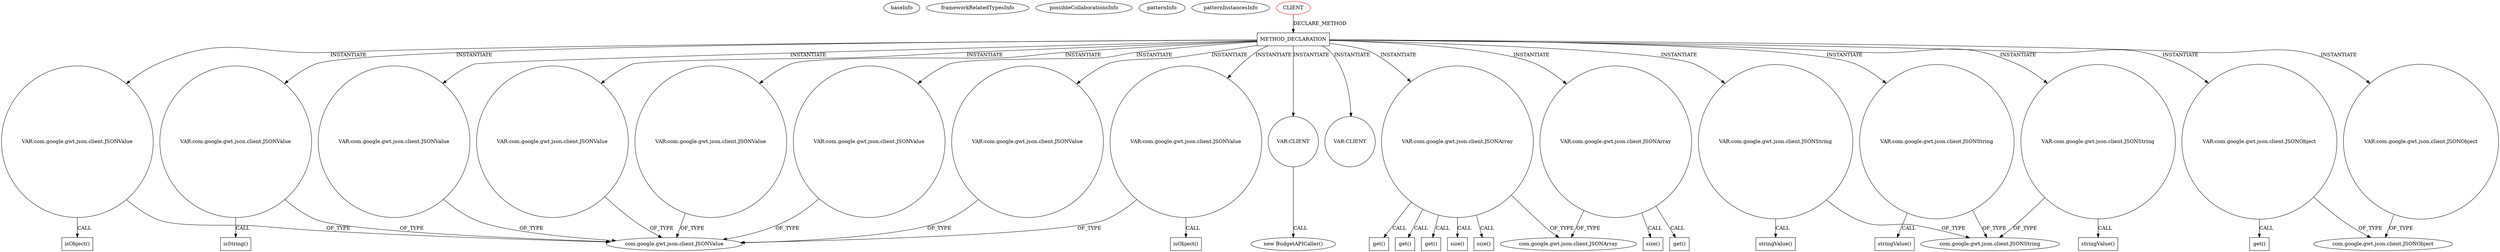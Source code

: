 digraph {
baseInfo[graphId=1395,category="pattern",isAnonymous=false,possibleRelation=false]
frameworkRelatedTypesInfo[]
possibleCollaborationsInfo[]
patternInfo[frequency=2.0,patternRootClient=0]
patternInstancesInfo[0="daonb-obudget~/daonb-obudget/obudget-master/src/client/src/org/obudget/client/Application.java~Application~1154",1="daonb-obudget~/daonb-obudget/obudget-master/src/client/src/org/obudget/client/BudgetSuggestionOracle.java~BudgetSuggestionOracle~1160"]
128[label="com.google.gwt.json.client.JSONValue",vertexType="FRAMEWORK_CLASS_TYPE",isFrameworkType=false]
236[label="VAR:com.google.gwt.json.client.JSONValue",vertexType="VARIABLE_EXPRESION",isFrameworkType=false,shape=circle]
345[label="VAR:com.google.gwt.json.client.JSONValue",vertexType="VARIABLE_EXPRESION",isFrameworkType=false,shape=circle]
220[label="VAR:com.google.gwt.json.client.JSONValue",vertexType="VARIABLE_EXPRESION",isFrameworkType=false,shape=circle]
257[label="VAR:com.google.gwt.json.client.JSONValue",vertexType="VARIABLE_EXPRESION",isFrameworkType=false,shape=circle]
250[label="VAR:com.google.gwt.json.client.JSONValue",vertexType="VARIABLE_EXPRESION",isFrameworkType=false,shape=circle]
378[label="VAR:com.google.gwt.json.client.JSONValue",vertexType="VARIABLE_EXPRESION",isFrameworkType=false,shape=circle]
423[label="VAR:com.google.gwt.json.client.JSONValue",vertexType="VARIABLE_EXPRESION",isFrameworkType=false,shape=circle]
350[label="VAR:com.google.gwt.json.client.JSONValue",vertexType="VARIABLE_EXPRESION",isFrameworkType=false,shape=circle]
196[label="METHOD_DECLARATION",vertexType="CLIENT_METHOD_DECLARATION",isFrameworkType=false,shape=box]
0[label="CLIENT",vertexType="ROOT_CLIENT_CLASS_DECLARATION",isFrameworkType=false,color=red]
432[label="VAR:CLIENT",vertexType="VARIABLE_EXPRESION",isFrameworkType=false,shape=circle]
198[label="VAR:CLIENT",vertexType="VARIABLE_EXPRESION",isFrameworkType=false,shape=circle]
308[label="VAR:com.google.gwt.json.client.JSONArray",vertexType="VARIABLE_EXPRESION",isFrameworkType=false,shape=circle]
200[label="VAR:com.google.gwt.json.client.JSONArray",vertexType="VARIABLE_EXPRESION",isFrameworkType=false,shape=circle]
201[label="size()",vertexType="INSIDE_CALL",isFrameworkType=false,shape=box]
309[label="size()",vertexType="INSIDE_CALL",isFrameworkType=false,shape=box]
399[label="size()",vertexType="INSIDE_CALL",isFrameworkType=false,shape=box]
431[label="new BudgetAPICaller()",vertexType="CONSTRUCTOR_CALL",isFrameworkType=false]
122[label="com.google.gwt.json.client.JSONArray",vertexType="FRAMEWORK_CLASS_TYPE",isFrameworkType=false]
346[label="isObject()",vertexType="INSIDE_CALL",isFrameworkType=false,shape=box]
424[label="isObject()",vertexType="INSIDE_CALL",isFrameworkType=false,shape=box]
427[label="get()",vertexType="INSIDE_CALL",isFrameworkType=false,shape=box]
413[label="get()",vertexType="INSIDE_CALL",isFrameworkType=false,shape=box]
324[label="get()",vertexType="INSIDE_CALL",isFrameworkType=false,shape=box]
349[label="get()",vertexType="INSIDE_CALL",isFrameworkType=false,shape=box]
221[label="isString()",vertexType="INSIDE_CALL",isFrameworkType=false,shape=box]
311[label="VAR:com.google.gwt.json.client.JSONString",vertexType="VARIABLE_EXPRESION",isFrameworkType=false,shape=circle]
312[label="stringValue()",vertexType="INSIDE_CALL",isFrameworkType=false,shape=box]
210[label="com.google.gwt.json.client.JSONString",vertexType="FRAMEWORK_CLASS_TYPE",isFrameworkType=false]
217[label="VAR:com.google.gwt.json.client.JSONString",vertexType="VARIABLE_EXPRESION",isFrameworkType=false,shape=circle]
218[label="stringValue()",vertexType="INSIDE_CALL",isFrameworkType=false,shape=box]
208[label="VAR:com.google.gwt.json.client.JSONString",vertexType="VARIABLE_EXPRESION",isFrameworkType=false,shape=circle]
209[label="stringValue()",vertexType="INSIDE_CALL",isFrameworkType=false,shape=box]
381[label="VAR:com.google.gwt.json.client.JSONObject",vertexType="VARIABLE_EXPRESION",isFrameworkType=false,shape=circle]
382[label="get()",vertexType="INSIDE_CALL",isFrameworkType=false,shape=box]
131[label="com.google.gwt.json.client.JSONObject",vertexType="FRAMEWORK_CLASS_TYPE",isFrameworkType=false]
317[label="VAR:com.google.gwt.json.client.JSONObject",vertexType="VARIABLE_EXPRESION",isFrameworkType=false,shape=circle]
196->350[label="INSTANTIATE"]
196->198[label="INSTANTIATE"]
196->257[label="INSTANTIATE"]
311->312[label="CALL"]
423->424[label="CALL"]
196->220[label="INSTANTIATE"]
196->217[label="INSTANTIATE"]
196->345[label="INSTANTIATE"]
250->128[label="OF_TYPE"]
196->208[label="INSTANTIATE"]
196->308[label="INSTANTIATE"]
196->317[label="INSTANTIATE"]
200->201[label="CALL"]
200->122[label="OF_TYPE"]
217->218[label="CALL"]
217->210[label="OF_TYPE"]
196->432[label="INSTANTIATE"]
311->210[label="OF_TYPE"]
196->381[label="INSTANTIATE"]
196->311[label="INSTANTIATE"]
200->349[label="CALL"]
257->128[label="OF_TYPE"]
345->128[label="OF_TYPE"]
345->346[label="CALL"]
432->431[label="CALL"]
208->210[label="OF_TYPE"]
381->131[label="OF_TYPE"]
0->196[label="DECLARE_METHOD"]
423->128[label="OF_TYPE"]
378->128[label="OF_TYPE"]
308->427[label="CALL"]
220->221[label="CALL"]
308->413[label="CALL"]
308->122[label="OF_TYPE"]
317->131[label="OF_TYPE"]
220->128[label="OF_TYPE"]
208->209[label="CALL"]
196->378[label="INSTANTIATE"]
236->128[label="OF_TYPE"]
308->309[label="CALL"]
308->324[label="CALL"]
350->128[label="OF_TYPE"]
308->399[label="CALL"]
196->250[label="INSTANTIATE"]
196->200[label="INSTANTIATE"]
196->423[label="INSTANTIATE"]
381->382[label="CALL"]
196->236[label="INSTANTIATE"]
}
